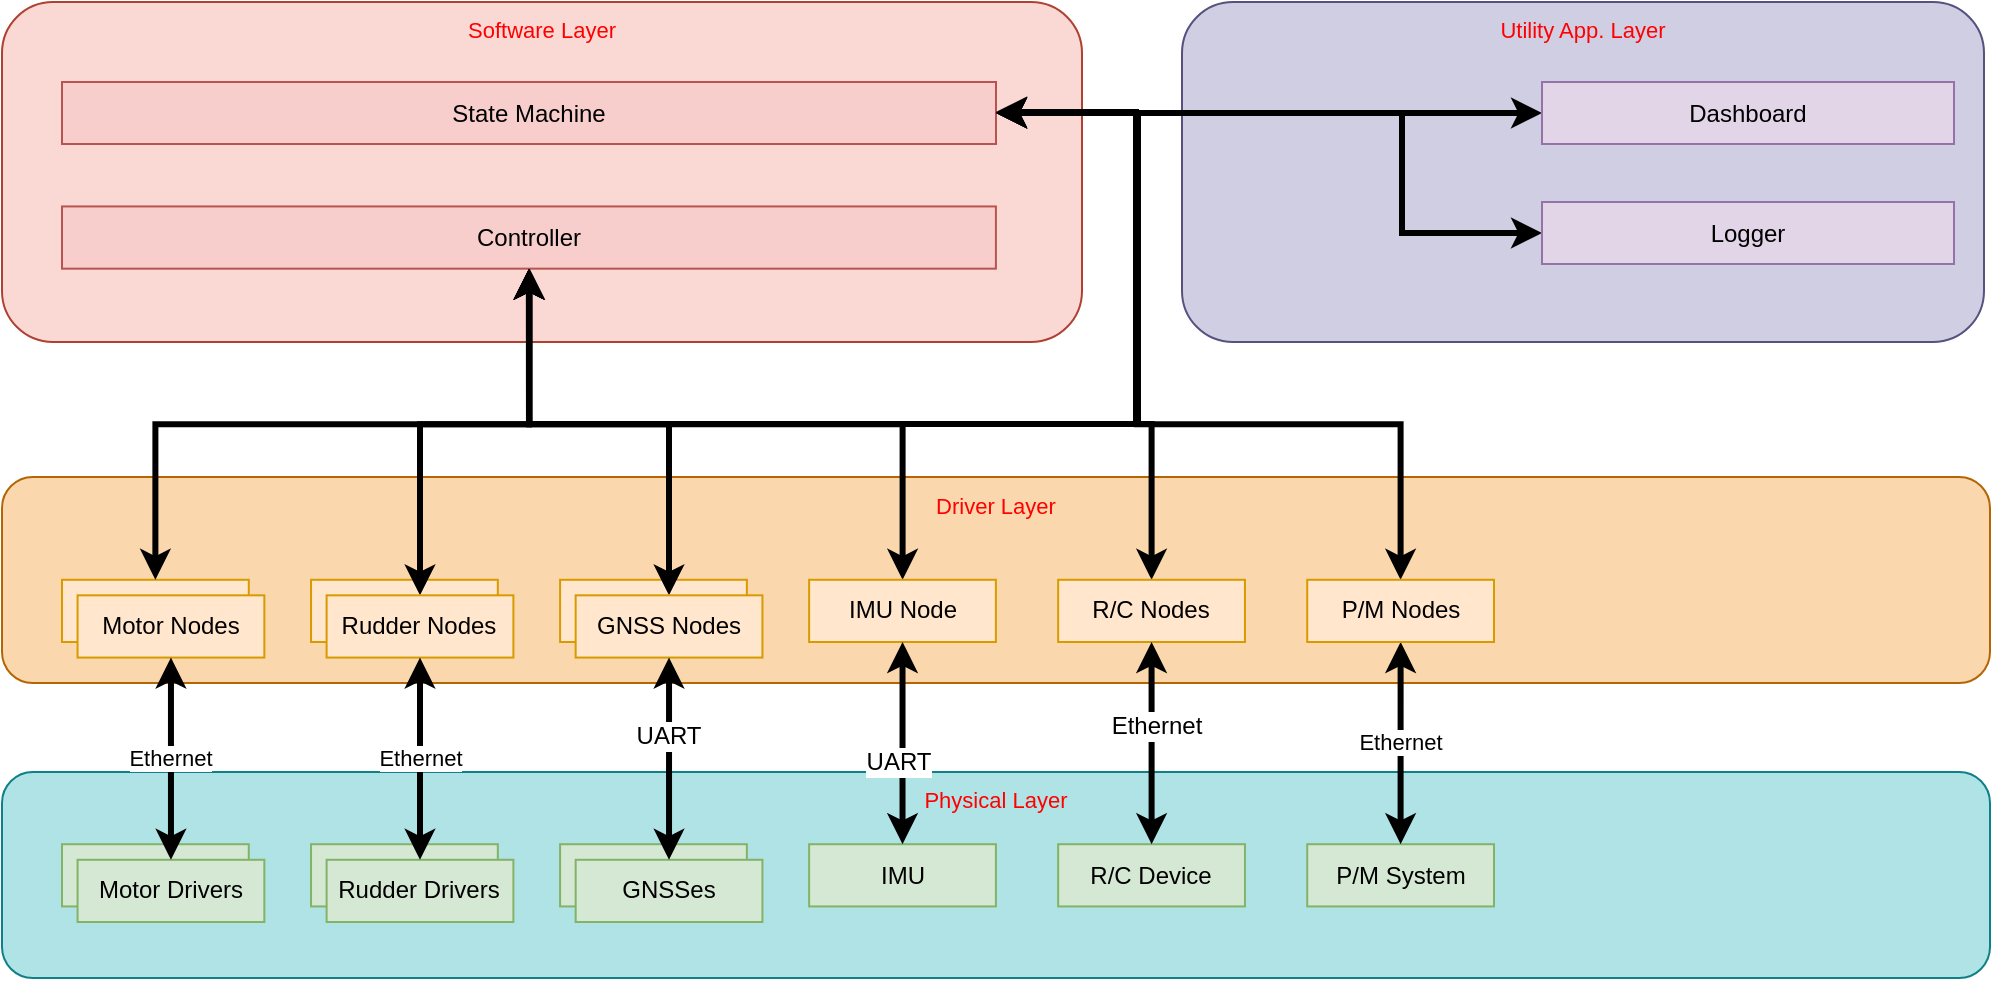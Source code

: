 <mxfile version="12.2.4" pages="2"><diagram id="hjBFqCK36GQGbBJksayl" name="Model Experiment Struct."><mxGraphModel dx="1744" dy="1099" grid="1" gridSize="10" guides="1" tooltips="1" connect="1" arrows="1" fold="1" page="1" pageScale="1" pageWidth="1169" pageHeight="827" math="0" shadow="0"><root><mxCell id="0"/><mxCell id="1" parent="0"/><mxCell id="cfRCOn9PU6Kkqwpvm4Mf-52" value="&lt;font color=&quot;#ff0000&quot; style=&quot;font-size: 11px&quot;&gt;Utility App. Layer&lt;/font&gt;" style="rounded=1;whiteSpace=wrap;html=1;fillColor=#d0cee2;strokeColor=#56517e;verticalAlign=top;" parent="1" vertex="1"><mxGeometry x="610" y="80" width="401" height="170" as="geometry"/></mxCell><mxCell id="48" value="&lt;font color=&quot;#ff0000&quot; style=&quot;font-size: 11px&quot;&gt;Physical Layer&lt;/font&gt;" style="rounded=1;whiteSpace=wrap;html=1;fillColor=#b0e3e6;strokeColor=#0e8088;verticalAlign=top;" parent="1" vertex="1"><mxGeometry x="20" y="465" width="994" height="103" as="geometry"/></mxCell><mxCell id="47" value="&lt;font color=&quot;#ff0000&quot; style=&quot;font-size: 11px&quot;&gt;Driver Layer&lt;/font&gt;" style="rounded=1;whiteSpace=wrap;html=1;fillColor=#fad7ac;strokeColor=#b46504;verticalAlign=top;" parent="1" vertex="1"><mxGeometry x="20" y="317.5" width="994" height="103" as="geometry"/></mxCell><mxCell id="45" value="&lt;font color=&quot;#ff0000&quot; style=&quot;font-size: 11px&quot;&gt;Software Layer&lt;/font&gt;" style="rounded=1;whiteSpace=wrap;html=1;fillColor=#fad9d5;strokeColor=#ae4132;verticalAlign=top;" parent="1" vertex="1"><mxGeometry x="20" y="80" width="540" height="170" as="geometry"/></mxCell><mxCell id="17" value="Motor Drivers" style="rounded=0;whiteSpace=wrap;html=1;fillColor=#d5e8d4;strokeColor=#82b366;" parent="1" vertex="1"><mxGeometry x="299.043" y="501.111" width="93.391" height="31.111" as="geometry"/></mxCell><mxCell id="5" value="Motor Nodes" style="rounded=0;whiteSpace=wrap;html=1;fillColor=#ffe6cc;strokeColor=#d79b00;" parent="1" vertex="1"><mxGeometry x="50" y="368.889" width="93.391" height="31.111" as="geometry"/></mxCell><mxCell id="2" value="State Machine" style="rounded=0;whiteSpace=wrap;html=1;fillColor=#f8cecc;strokeColor=#b85450;" parent="1" vertex="1"><mxGeometry x="50" y="120" width="467" height="31" as="geometry"/></mxCell><mxCell id="3" value="Controller" style="rounded=0;whiteSpace=wrap;html=1;fillColor=#f8cecc;strokeColor=#b85450;" parent="1" vertex="1"><mxGeometry x="50" y="182.222" width="466.957" height="31.111" as="geometry"/></mxCell><mxCell id="4" value="Motor Nodes" style="rounded=0;whiteSpace=wrap;html=1;fillColor=#ffe6cc;strokeColor=#d79b00;" parent="1" vertex="1"><mxGeometry x="57.783" y="376.667" width="93.391" height="31.111" as="geometry"/></mxCell><mxCell id="6" value="Motor Nodes" style="rounded=0;whiteSpace=wrap;html=1;fillColor=#ffe6cc;strokeColor=#d79b00;" parent="1" vertex="1"><mxGeometry x="174.522" y="368.889" width="93.391" height="31.111" as="geometry"/></mxCell><mxCell id="26" style="edgeStyle=orthogonalEdgeStyle;rounded=0;orthogonalLoop=1;jettySize=auto;html=1;entryX=0.5;entryY=1;entryDx=0;entryDy=0;strokeWidth=3;startArrow=classic;startFill=1;" parent="1" source="7" target="3" edge="1"><mxGeometry relative="1" as="geometry"><Array as="points"><mxPoint x="229.389" y="291.111"/><mxPoint x="283.867" y="291.111"/></Array></mxGeometry></mxCell><mxCell id="7" value="Rudder Nodes" style="rounded=0;whiteSpace=wrap;html=1;fillColor=#ffe6cc;strokeColor=#d79b00;" parent="1" vertex="1"><mxGeometry x="182.304" y="376.667" width="93.391" height="31.111" as="geometry"/></mxCell><mxCell id="8" value="GNSS Nodes" style="rounded=0;whiteSpace=wrap;html=1;fillColor=#ffe6cc;strokeColor=#d79b00;" parent="1" vertex="1"><mxGeometry x="299.043" y="368.889" width="93.391" height="31.111" as="geometry"/></mxCell><mxCell id="27" style="edgeStyle=orthogonalEdgeStyle;rounded=0;orthogonalLoop=1;jettySize=auto;html=1;strokeWidth=3;startArrow=classic;startFill=1;" parent="1" source="9" target="3" edge="1"><mxGeometry relative="1" as="geometry"><Array as="points"><mxPoint x="353.911" y="291.111"/><mxPoint x="283.867" y="291.111"/></Array></mxGeometry></mxCell><mxCell id="9" value="GNSS Nodes" style="rounded=0;whiteSpace=wrap;html=1;fillColor=#ffe6cc;strokeColor=#d79b00;" parent="1" vertex="1"><mxGeometry x="306.826" y="376.667" width="93.391" height="31.111" as="geometry"/></mxCell><mxCell id="25" style="edgeStyle=orthogonalEdgeStyle;rounded=0;orthogonalLoop=1;jettySize=auto;html=1;exitX=0.5;exitY=0;exitDx=0;exitDy=0;entryX=0.5;entryY=1;entryDx=0;entryDy=0;strokeWidth=3;startArrow=classic;startFill=1;" parent="1" source="5" target="3" edge="1"><mxGeometry relative="1" as="geometry"><Array as="points"><mxPoint x="97.085" y="291.111"/><mxPoint x="283.867" y="291.111"/></Array></mxGeometry></mxCell><mxCell id="28" style="edgeStyle=orthogonalEdgeStyle;rounded=0;orthogonalLoop=1;jettySize=auto;html=1;entryX=0.5;entryY=1;entryDx=0;entryDy=0;strokeWidth=3;startArrow=classic;startFill=1;" parent="1" source="10" target="3" edge="1"><mxGeometry relative="1" as="geometry"/></mxCell><mxCell id="10" value="IMU Node" style="rounded=0;whiteSpace=wrap;html=1;fillColor=#ffe6cc;strokeColor=#d79b00;" parent="1" vertex="1"><mxGeometry x="423.565" y="368.889" width="93.391" height="31.111" as="geometry"/></mxCell><mxCell id="12" value="Motor Drivers" style="rounded=0;whiteSpace=wrap;html=1;fillColor=#d5e8d4;strokeColor=#82b366;" parent="1" vertex="1"><mxGeometry x="50" y="501.111" width="93.391" height="31.111" as="geometry"/></mxCell><mxCell id="13" value="Motor Drivers" style="rounded=0;whiteSpace=wrap;html=1;fillColor=#d5e8d4;strokeColor=#82b366;" parent="1" vertex="1"><mxGeometry x="57.783" y="508.889" width="93.391" height="31.111" as="geometry"/></mxCell><mxCell id="14" value="Motor Drivers" style="rounded=0;whiteSpace=wrap;html=1;fillColor=#d5e8d4;strokeColor=#82b366;" parent="1" vertex="1"><mxGeometry x="174.522" y="501.111" width="93.391" height="31.111" as="geometry"/></mxCell><mxCell id="15" value="Rudder Drivers" style="rounded=0;whiteSpace=wrap;html=1;fillColor=#d5e8d4;strokeColor=#82b366;" parent="1" vertex="1"><mxGeometry x="182.304" y="508.889" width="93.391" height="31.111" as="geometry"/></mxCell><mxCell id="16" value="GNSSes" style="rounded=0;whiteSpace=wrap;html=1;fillColor=#d5e8d4;strokeColor=#82b366;" parent="1" vertex="1"><mxGeometry x="306.826" y="508.889" width="93.391" height="31.111" as="geometry"/></mxCell><mxCell id="18" value="IMU" style="rounded=0;whiteSpace=wrap;html=1;fillColor=#d5e8d4;strokeColor=#82b366;" parent="1" vertex="1"><mxGeometry x="423.565" y="501.111" width="93.391" height="31.111" as="geometry"/></mxCell><mxCell id="29" style="edgeStyle=orthogonalEdgeStyle;rounded=0;orthogonalLoop=1;jettySize=auto;html=1;strokeWidth=3;startArrow=classic;startFill=1;entryX=1;entryY=0.5;entryDx=0;entryDy=0;" parent="1" source="19" target="2" edge="1"><mxGeometry relative="1" as="geometry"><Array as="points"><mxPoint x="595" y="291"/><mxPoint x="588" y="291"/><mxPoint x="588" y="135"/></Array></mxGeometry></mxCell><mxCell id="19" value="R/C Nodes" style="rounded=0;whiteSpace=wrap;html=1;fillColor=#ffe6cc;strokeColor=#d79b00;" parent="1" vertex="1"><mxGeometry x="548.087" y="368.889" width="93.391" height="31.111" as="geometry"/></mxCell><mxCell id="20" value="R/C Device" style="rounded=0;whiteSpace=wrap;html=1;fillColor=#d5e8d4;strokeColor=#82b366;" parent="1" vertex="1"><mxGeometry x="548.087" y="501.111" width="93.391" height="31.111" as="geometry"/></mxCell><mxCell id="21" value="P/M System" style="rounded=0;whiteSpace=wrap;html=1;fillColor=#d5e8d4;strokeColor=#82b366;" parent="1" vertex="1"><mxGeometry x="672.609" y="501.111" width="93.391" height="31.111" as="geometry"/></mxCell><mxCell id="30" style="edgeStyle=orthogonalEdgeStyle;rounded=0;orthogonalLoop=1;jettySize=auto;html=1;strokeWidth=3;startArrow=classic;startFill=1;" parent="1" source="22" target="2" edge="1"><mxGeometry relative="1" as="geometry"><mxPoint x="587.389" y="152.667" as="targetPoint"/><Array as="points"><mxPoint x="719.693" y="291.111"/><mxPoint x="587.389" y="291.111"/></Array></mxGeometry></mxCell><mxCell id="36" value="Ethernet" style="edgeStyle=orthogonalEdgeStyle;rounded=0;orthogonalLoop=1;jettySize=auto;html=1;exitX=0.5;exitY=1;exitDx=0;exitDy=0;strokeWidth=3;startArrow=classic;startFill=1;" parent="1" source="22" target="21" edge="1"><mxGeometry relative="1" as="geometry"/></mxCell><mxCell id="22" value="P/M Nodes" style="rounded=0;whiteSpace=wrap;html=1;fillColor=#ffe6cc;strokeColor=#d79b00;" parent="1" vertex="1"><mxGeometry x="672.609" y="368.889" width="93.391" height="31.111" as="geometry"/></mxCell><mxCell id="33" style="edgeStyle=orthogonalEdgeStyle;rounded=0;orthogonalLoop=1;jettySize=auto;html=1;exitX=0.5;exitY=1;exitDx=0;exitDy=0;entryX=0.5;entryY=0;entryDx=0;entryDy=0;strokeWidth=3;startArrow=classic;startFill=1;" parent="1" source="9" target="16" edge="1"><mxGeometry relative="1" as="geometry"/></mxCell><mxCell id="49" value="UART" style="text;html=1;resizable=0;points=[];align=center;verticalAlign=middle;labelBackgroundColor=#ffffff;" parent="33" vertex="1" connectable="0"><mxGeometry x="-0.225" y="-1" relative="1" as="geometry"><mxPoint as="offset"/></mxGeometry></mxCell><mxCell id="37" style="edgeStyle=orthogonalEdgeStyle;rounded=0;orthogonalLoop=1;jettySize=auto;html=1;strokeWidth=3;startArrow=classic;startFill=1;exitX=0.5;exitY=1;exitDx=0;exitDy=0;" parent="1" source="3" target="2" edge="1"><mxGeometry relative="1" as="geometry"><mxPoint x="478.043" y="376.667" as="sourcePoint"/><mxPoint x="520" y="135" as="targetPoint"/><Array as="points"><mxPoint x="284" y="291"/><mxPoint x="587" y="291"/><mxPoint x="587" y="135"/></Array></mxGeometry></mxCell><mxCell id="34" style="edgeStyle=orthogonalEdgeStyle;rounded=0;orthogonalLoop=1;jettySize=auto;html=1;exitX=0.5;exitY=1;exitDx=0;exitDy=0;strokeWidth=3;startArrow=classic;startFill=1;" parent="1" source="10" target="18" edge="1"><mxGeometry relative="1" as="geometry"/></mxCell><mxCell id="50" value="UART" style="text;html=1;resizable=0;points=[];align=center;verticalAlign=middle;labelBackgroundColor=#ffffff;" parent="34" vertex="1" connectable="0"><mxGeometry x="0.186" y="-3" relative="1" as="geometry"><mxPoint as="offset"/></mxGeometry></mxCell><mxCell id="31" value="Ethernet" style="edgeStyle=orthogonalEdgeStyle;rounded=0;orthogonalLoop=1;jettySize=auto;html=1;exitX=0.5;exitY=1;exitDx=0;exitDy=0;entryX=0.5;entryY=0;entryDx=0;entryDy=0;strokeWidth=3;startArrow=classic;startFill=1;" parent="1" source="4" target="13" edge="1"><mxGeometry relative="1" as="geometry"/></mxCell><mxCell id="35" style="edgeStyle=orthogonalEdgeStyle;rounded=0;orthogonalLoop=1;jettySize=auto;html=1;exitX=0.5;exitY=1;exitDx=0;exitDy=0;strokeWidth=3;startArrow=classic;startFill=1;" parent="1" source="19" target="20" edge="1"><mxGeometry relative="1" as="geometry"/></mxCell><mxCell id="51" value="Ethernet" style="text;html=1;resizable=0;points=[];align=center;verticalAlign=middle;labelBackgroundColor=#ffffff;" parent="35" vertex="1" connectable="0"><mxGeometry x="-0.168" y="2" relative="1" as="geometry"><mxPoint as="offset"/></mxGeometry></mxCell><mxCell id="32" value="Ethernet" style="edgeStyle=orthogonalEdgeStyle;rounded=0;orthogonalLoop=1;jettySize=auto;html=1;exitX=0.5;exitY=1;exitDx=0;exitDy=0;strokeWidth=3;startArrow=classic;startFill=1;" parent="1" source="7" target="15" edge="1"><mxGeometry relative="1" as="geometry"/></mxCell><mxCell id="44" value="" style="edgeStyle=orthogonalEdgeStyle;rounded=0;orthogonalLoop=1;jettySize=auto;html=1;startArrow=classic;startFill=1;strokeWidth=3;entryX=1;entryY=0.5;entryDx=0;entryDy=0;" parent="1" source="39" target="2" edge="1"><mxGeometry relative="1" as="geometry"><mxPoint x="720" y="174.5" as="targetPoint"/></mxGeometry></mxCell><mxCell id="39" value="Dashboard" style="rounded=0;whiteSpace=wrap;html=1;fillColor=#e1d5e7;strokeColor=#9673a6;" parent="1" vertex="1"><mxGeometry x="790" y="120" width="206" height="31" as="geometry"/></mxCell><mxCell id="42" value="" style="edgeStyle=orthogonalEdgeStyle;rounded=0;orthogonalLoop=1;jettySize=auto;html=1;startArrow=classic;startFill=1;strokeWidth=3;entryX=1;entryY=0.5;entryDx=0;entryDy=0;" parent="1" source="40" target="2" edge="1"><mxGeometry relative="1" as="geometry"><mxPoint x="590" y="151" as="targetPoint"/><Array as="points"><mxPoint x="720" y="195"/><mxPoint x="720" y="135"/></Array></mxGeometry></mxCell><mxCell id="40" value="Logger" style="rounded=0;whiteSpace=wrap;html=1;fillColor=#e1d5e7;strokeColor=#9673a6;" parent="1" vertex="1"><mxGeometry x="790" y="180" width="206" height="31" as="geometry"/></mxCell></root></mxGraphModel></diagram><diagram name="Simulator Struct." id="HK-y6wQZ6_7OkLX4ybTz"><mxGraphModel dx="1744" dy="1099" grid="1" gridSize="10" guides="1" tooltips="1" connect="1" arrows="1" fold="1" page="1" pageScale="1" pageWidth="1169" pageHeight="827" math="0" shadow="0"><root><mxCell id="ogYYz_Yha8GQ06ryE8u4-0"/><mxCell id="ogYYz_Yha8GQ06ryE8u4-1" parent="ogYYz_Yha8GQ06ryE8u4-0"/><mxCell id="yNl9XsQ0cLvUOxnpqgXL-16" value="&lt;font color=&quot;#ff0000&quot; style=&quot;font-size: 18px&quot;&gt;Shipsim&lt;/font&gt;" style="rounded=1;whiteSpace=wrap;html=1;fillColor=#bac8d3;strokeColor=#23445d;verticalAlign=bottom;fontSize=18;" parent="ogYYz_Yha8GQ06ryE8u4-1" vertex="1"><mxGeometry x="100" y="355" width="890" height="295" as="geometry"/></mxCell><mxCell id="ogYYz_Yha8GQ06ryE8u4-2" value="&lt;font color=&quot;#ff0000&quot; style=&quot;font-size: 11px&quot;&gt;Utility App. Layer&lt;/font&gt;" style="rounded=1;whiteSpace=wrap;html=1;fillColor=#d0cee2;strokeColor=#56517e;verticalAlign=top;" parent="ogYYz_Yha8GQ06ryE8u4-1" vertex="1"><mxGeometry x="690" y="100" width="401" height="170" as="geometry"/></mxCell><mxCell id="ogYYz_Yha8GQ06ryE8u4-5" value="&lt;font color=&quot;#ff0000&quot; style=&quot;font-size: 11px&quot;&gt;Software Layer&lt;/font&gt;" style="rounded=1;whiteSpace=wrap;html=1;fillColor=#fad9d5;strokeColor=#ae4132;verticalAlign=top;" parent="ogYYz_Yha8GQ06ryE8u4-1" vertex="1"><mxGeometry x="100" y="100" width="540" height="170" as="geometry"/></mxCell><mxCell id="ogYYz_Yha8GQ06ryE8u4-8" value="State Machine" style="rounded=0;whiteSpace=wrap;html=1;fillColor=#f8cecc;strokeColor=#b85450;" parent="ogYYz_Yha8GQ06ryE8u4-1" vertex="1"><mxGeometry x="130" y="140" width="467" height="31" as="geometry"/></mxCell><mxCell id="ogYYz_Yha8GQ06ryE8u4-9" value="Controller" style="rounded=0;whiteSpace=wrap;html=1;fillColor=#f8cecc;strokeColor=#b85450;" parent="ogYYz_Yha8GQ06ryE8u4-1" vertex="1"><mxGeometry x="130" y="202.222" width="466.957" height="31.111" as="geometry"/></mxCell><mxCell id="ogYYz_Yha8GQ06ryE8u4-11" value="Motor PHY&lt;br&gt;Simulator" style="rounded=0;whiteSpace=wrap;html=1;fillColor=#dae8fc;strokeColor=#6c8ebf;" parent="ogYYz_Yha8GQ06ryE8u4-1" vertex="1"><mxGeometry x="120" y="400" width="100" height="70" as="geometry"/></mxCell><mxCell id="ogYYz_Yha8GQ06ryE8u4-12" style="edgeStyle=orthogonalEdgeStyle;rounded=0;orthogonalLoop=1;jettySize=auto;html=1;entryX=0.5;entryY=1;entryDx=0;entryDy=0;strokeWidth=3;startArrow=classic;startFill=1;exitX=0.5;exitY=0;exitDx=0;exitDy=0;" parent="ogYYz_Yha8GQ06ryE8u4-1" source="yNl9XsQ0cLvUOxnpqgXL-0" target="ogYYz_Yha8GQ06ryE8u4-9" edge="1"><mxGeometry relative="1" as="geometry"><Array as="points"><mxPoint x="270" y="311"/><mxPoint x="363" y="311"/></Array><mxPoint x="309" y="388.667" as="sourcePoint"/></mxGeometry></mxCell><mxCell id="ogYYz_Yha8GQ06ryE8u4-17" style="edgeStyle=orthogonalEdgeStyle;rounded=0;orthogonalLoop=1;jettySize=auto;html=1;exitX=0.5;exitY=0;exitDx=0;exitDy=0;entryX=0.5;entryY=1;entryDx=0;entryDy=0;strokeWidth=3;startArrow=classic;startFill=1;" parent="ogYYz_Yha8GQ06ryE8u4-1" source="ogYYz_Yha8GQ06ryE8u4-11" target="ogYYz_Yha8GQ06ryE8u4-9" edge="1"><mxGeometry relative="1" as="geometry"><Array as="points"><mxPoint x="170" y="311"/><mxPoint x="363" y="311"/></Array><mxPoint x="177" y="389" as="sourcePoint"/></mxGeometry></mxCell><mxCell id="ogYYz_Yha8GQ06ryE8u4-18" style="edgeStyle=orthogonalEdgeStyle;rounded=0;orthogonalLoop=1;jettySize=auto;html=1;entryX=0.5;entryY=1;entryDx=0;entryDy=0;strokeWidth=3;startArrow=classic;startFill=1;exitX=0.5;exitY=0;exitDx=0;exitDy=0;" parent="ogYYz_Yha8GQ06ryE8u4-1" source="yNl9XsQ0cLvUOxnpqgXL-5" target="ogYYz_Yha8GQ06ryE8u4-9" edge="1"><mxGeometry relative="1" as="geometry"><mxPoint x="492" y="340" as="sourcePoint"/><Array as="points"><mxPoint x="470" y="311"/><mxPoint x="363" y="311"/></Array></mxGeometry></mxCell><mxCell id="yNl9XsQ0cLvUOxnpqgXL-8" style="edgeStyle=orthogonalEdgeStyle;rounded=0;orthogonalLoop=1;jettySize=auto;html=1;exitX=0.5;exitY=0;exitDx=0;exitDy=0;startArrow=classic;startFill=1;strokeWidth=3;entryX=0.5;entryY=1;entryDx=0;entryDy=0;" parent="ogYYz_Yha8GQ06ryE8u4-1" source="ogYYz_Yha8GQ06ryE8u4-32" target="ogYYz_Yha8GQ06ryE8u4-9" edge="1"><mxGeometry relative="1" as="geometry"><Array as="points"><mxPoint x="621" y="310"/><mxPoint x="363" y="310"/></Array></mxGeometry></mxCell><mxCell id="ogYYz_Yha8GQ06ryE8u4-35" style="edgeStyle=orthogonalEdgeStyle;rounded=0;orthogonalLoop=1;jettySize=auto;html=1;strokeWidth=3;startArrow=classic;startFill=1;exitX=0.5;exitY=1;exitDx=0;exitDy=0;" parent="ogYYz_Yha8GQ06ryE8u4-1" source="ogYYz_Yha8GQ06ryE8u4-9" target="ogYYz_Yha8GQ06ryE8u4-8" edge="1"><mxGeometry relative="1" as="geometry"><mxPoint x="558.043" y="396.667" as="sourcePoint"/><mxPoint x="600" y="155" as="targetPoint"/><Array as="points"><mxPoint x="363" y="310"/><mxPoint x="667" y="310"/><mxPoint x="667" y="155"/></Array></mxGeometry></mxCell><mxCell id="ogYYz_Yha8GQ06ryE8u4-42" value="" style="edgeStyle=orthogonalEdgeStyle;rounded=0;orthogonalLoop=1;jettySize=auto;html=1;startArrow=classic;startFill=1;strokeWidth=3;entryX=1;entryY=0.5;entryDx=0;entryDy=0;" parent="ogYYz_Yha8GQ06ryE8u4-1" source="ogYYz_Yha8GQ06ryE8u4-43" target="ogYYz_Yha8GQ06ryE8u4-8" edge="1"><mxGeometry relative="1" as="geometry"><mxPoint x="800" y="194.5" as="targetPoint"/></mxGeometry></mxCell><mxCell id="ogYYz_Yha8GQ06ryE8u4-43" value="Dashboard" style="rounded=0;whiteSpace=wrap;html=1;fillColor=#e1d5e7;strokeColor=#9673a6;" parent="ogYYz_Yha8GQ06ryE8u4-1" vertex="1"><mxGeometry x="870" y="140" width="206" height="31" as="geometry"/></mxCell><mxCell id="ogYYz_Yha8GQ06ryE8u4-44" value="" style="edgeStyle=orthogonalEdgeStyle;rounded=0;orthogonalLoop=1;jettySize=auto;html=1;startArrow=classic;startFill=1;strokeWidth=3;entryX=1;entryY=0.5;entryDx=0;entryDy=0;" parent="ogYYz_Yha8GQ06ryE8u4-1" source="ogYYz_Yha8GQ06ryE8u4-45" target="ogYYz_Yha8GQ06ryE8u4-8" edge="1"><mxGeometry relative="1" as="geometry"><mxPoint x="670" y="171" as="targetPoint"/><Array as="points"><mxPoint x="800" y="215"/><mxPoint x="800" y="155"/></Array></mxGeometry></mxCell><mxCell id="ogYYz_Yha8GQ06ryE8u4-45" value="Logger" style="rounded=0;whiteSpace=wrap;html=1;fillColor=#e1d5e7;strokeColor=#9673a6;" parent="ogYYz_Yha8GQ06ryE8u4-1" vertex="1"><mxGeometry x="870" y="200" width="206" height="31" as="geometry"/></mxCell><mxCell id="yNl9XsQ0cLvUOxnpqgXL-0" value="Rudder PHY&lt;br&gt;Simulator" style="rounded=0;whiteSpace=wrap;html=1;fillColor=#dae8fc;strokeColor=#6c8ebf;" parent="ogYYz_Yha8GQ06ryE8u4-1" vertex="1"><mxGeometry x="220" y="400" width="100" height="70" as="geometry"/></mxCell><mxCell id="yNl9XsQ0cLvUOxnpqgXL-3" value="Force Calc." style="rounded=0;whiteSpace=wrap;html=1;fillColor=#dae8fc;strokeColor=#6c8ebf;" parent="ogYYz_Yha8GQ06ryE8u4-1" vertex="1"><mxGeometry x="120" y="470" width="200" height="30" as="geometry"/></mxCell><mxCell id="yNl9XsQ0cLvUOxnpqgXL-9" style="edgeStyle=orthogonalEdgeStyle;rounded=0;orthogonalLoop=1;jettySize=auto;html=1;exitX=0.5;exitY=0;exitDx=0;exitDy=0;startArrow=classic;startFill=1;strokeWidth=3;" parent="ogYYz_Yha8GQ06ryE8u4-1" source="yNl9XsQ0cLvUOxnpqgXL-4" target="ogYYz_Yha8GQ06ryE8u4-9" edge="1"><mxGeometry relative="1" as="geometry"><Array as="points"><mxPoint x="370" y="310"/><mxPoint x="364" y="310"/></Array></mxGeometry></mxCell><mxCell id="ogYYz_Yha8GQ06ryE8u4-32" value="Power State&lt;br&gt;&amp;nbsp;Eumulator" style="rounded=0;whiteSpace=wrap;html=1;fillColor=#dae8fc;strokeColor=#6c8ebf;" parent="ogYYz_Yha8GQ06ryE8u4-1" vertex="1"><mxGeometry x="577" y="398" width="87" height="152" as="geometry"/></mxCell><mxCell id="yNl9XsQ0cLvUOxnpqgXL-4" value="GNSS&lt;br&gt;Emulator" style="rounded=0;whiteSpace=wrap;html=1;fillColor=#dae8fc;strokeColor=#6c8ebf;" parent="ogYYz_Yha8GQ06ryE8u4-1" vertex="1"><mxGeometry x="320" y="400" width="100" height="70" as="geometry"/></mxCell><mxCell id="yNl9XsQ0cLvUOxnpqgXL-5" value="IMU&lt;br&gt;Emulator" style="rounded=0;whiteSpace=wrap;html=1;fillColor=#dae8fc;strokeColor=#6c8ebf;" parent="ogYYz_Yha8GQ06ryE8u4-1" vertex="1"><mxGeometry x="420" y="400" width="100" height="71" as="geometry"/></mxCell><mxCell id="yNl9XsQ0cLvUOxnpqgXL-12" style="edgeStyle=orthogonalEdgeStyle;rounded=0;orthogonalLoop=1;jettySize=auto;html=1;exitX=0.5;exitY=0;exitDx=0;exitDy=0;startArrow=classic;startFill=1;strokeWidth=3;" parent="ogYYz_Yha8GQ06ryE8u4-1" source="yNl9XsQ0cLvUOxnpqgXL-10" target="ogYYz_Yha8GQ06ryE8u4-9" edge="1"><mxGeometry relative="1" as="geometry"><Array as="points"><mxPoint x="708" y="310"/><mxPoint x="364" y="310"/></Array></mxGeometry></mxCell><mxCell id="yNl9XsQ0cLvUOxnpqgXL-10" value="R/C State&lt;br&gt;&amp;nbsp;Eumulator" style="rounded=0;whiteSpace=wrap;html=1;fillColor=#dae8fc;strokeColor=#6c8ebf;" parent="ogYYz_Yha8GQ06ryE8u4-1" vertex="1"><mxGeometry x="664" y="398" width="87" height="152" as="geometry"/></mxCell><mxCell id="yNl9XsQ0cLvUOxnpqgXL-13" value="Attitude Calc." style="rounded=0;whiteSpace=wrap;html=1;fillColor=#dae8fc;strokeColor=#6c8ebf;" parent="ogYYz_Yha8GQ06ryE8u4-1" vertex="1"><mxGeometry x="320" y="470" width="200" height="30" as="geometry"/></mxCell><mxCell id="yNl9XsQ0cLvUOxnpqgXL-14" value="Dynamics" style="rounded=0;whiteSpace=wrap;html=1;fillColor=#dae8fc;strokeColor=#6c8ebf;" parent="ogYYz_Yha8GQ06ryE8u4-1" vertex="1"><mxGeometry x="120" y="500" width="400" height="50" as="geometry"/></mxCell><mxCell id="yNl9XsQ0cLvUOxnpqgXL-15" value="Time Controler" style="rounded=0;whiteSpace=wrap;html=1;fillColor=#dae8fc;strokeColor=#6c8ebf;" parent="ogYYz_Yha8GQ06ryE8u4-1" vertex="1"><mxGeometry x="120" y="550" width="630" height="50" as="geometry"/></mxCell><mxCell id="vrd_RnSi6nl5q11-2nxa-0" value="Visualizer" style="rounded=0;whiteSpace=wrap;html=1;fillColor=#dae8fc;strokeColor=#6c8ebf;" parent="ogYYz_Yha8GQ06ryE8u4-1" vertex="1"><mxGeometry x="784" y="400" width="186" height="200" as="geometry"/></mxCell><mxCell id="pWv-13sc1KTOCW9-Gt8a-0" style="edgeStyle=orthogonalEdgeStyle;rounded=0;orthogonalLoop=1;jettySize=auto;html=1;exitX=0.5;exitY=0;exitDx=0;exitDy=0;startArrow=classic;startFill=1;strokeWidth=3;entryX=0.5;entryY=1;entryDx=0;entryDy=0;" parent="ogYYz_Yha8GQ06ryE8u4-1" source="vrd_RnSi6nl5q11-2nxa-0" target="ogYYz_Yha8GQ06ryE8u4-9" edge="1"><mxGeometry relative="1" as="geometry"><Array as="points"><mxPoint x="879" y="310"/><mxPoint x="363" y="310"/></Array><mxPoint x="718" y="408" as="sourcePoint"/><mxPoint x="374" y="243.333" as="targetPoint"/></mxGeometry></mxCell></root></mxGraphModel></diagram></mxfile>